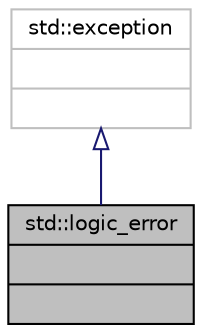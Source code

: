 digraph "std::logic_error"
{
  edge [fontname="Helvetica",fontsize="10",labelfontname="Helvetica",labelfontsize="10"];
  node [fontname="Helvetica",fontsize="10",shape=record];
  Node654 [label="{std::logic_error\n||}",height=0.2,width=0.4,color="black", fillcolor="grey75", style="filled", fontcolor="black"];
  Node655 -> Node654 [dir="back",color="midnightblue",fontsize="10",style="solid",arrowtail="onormal",fontname="Helvetica"];
  Node655 [label="{std::exception\n||}",height=0.2,width=0.4,color="grey75", fillcolor="white", style="filled",tooltip="STL class "];
}
